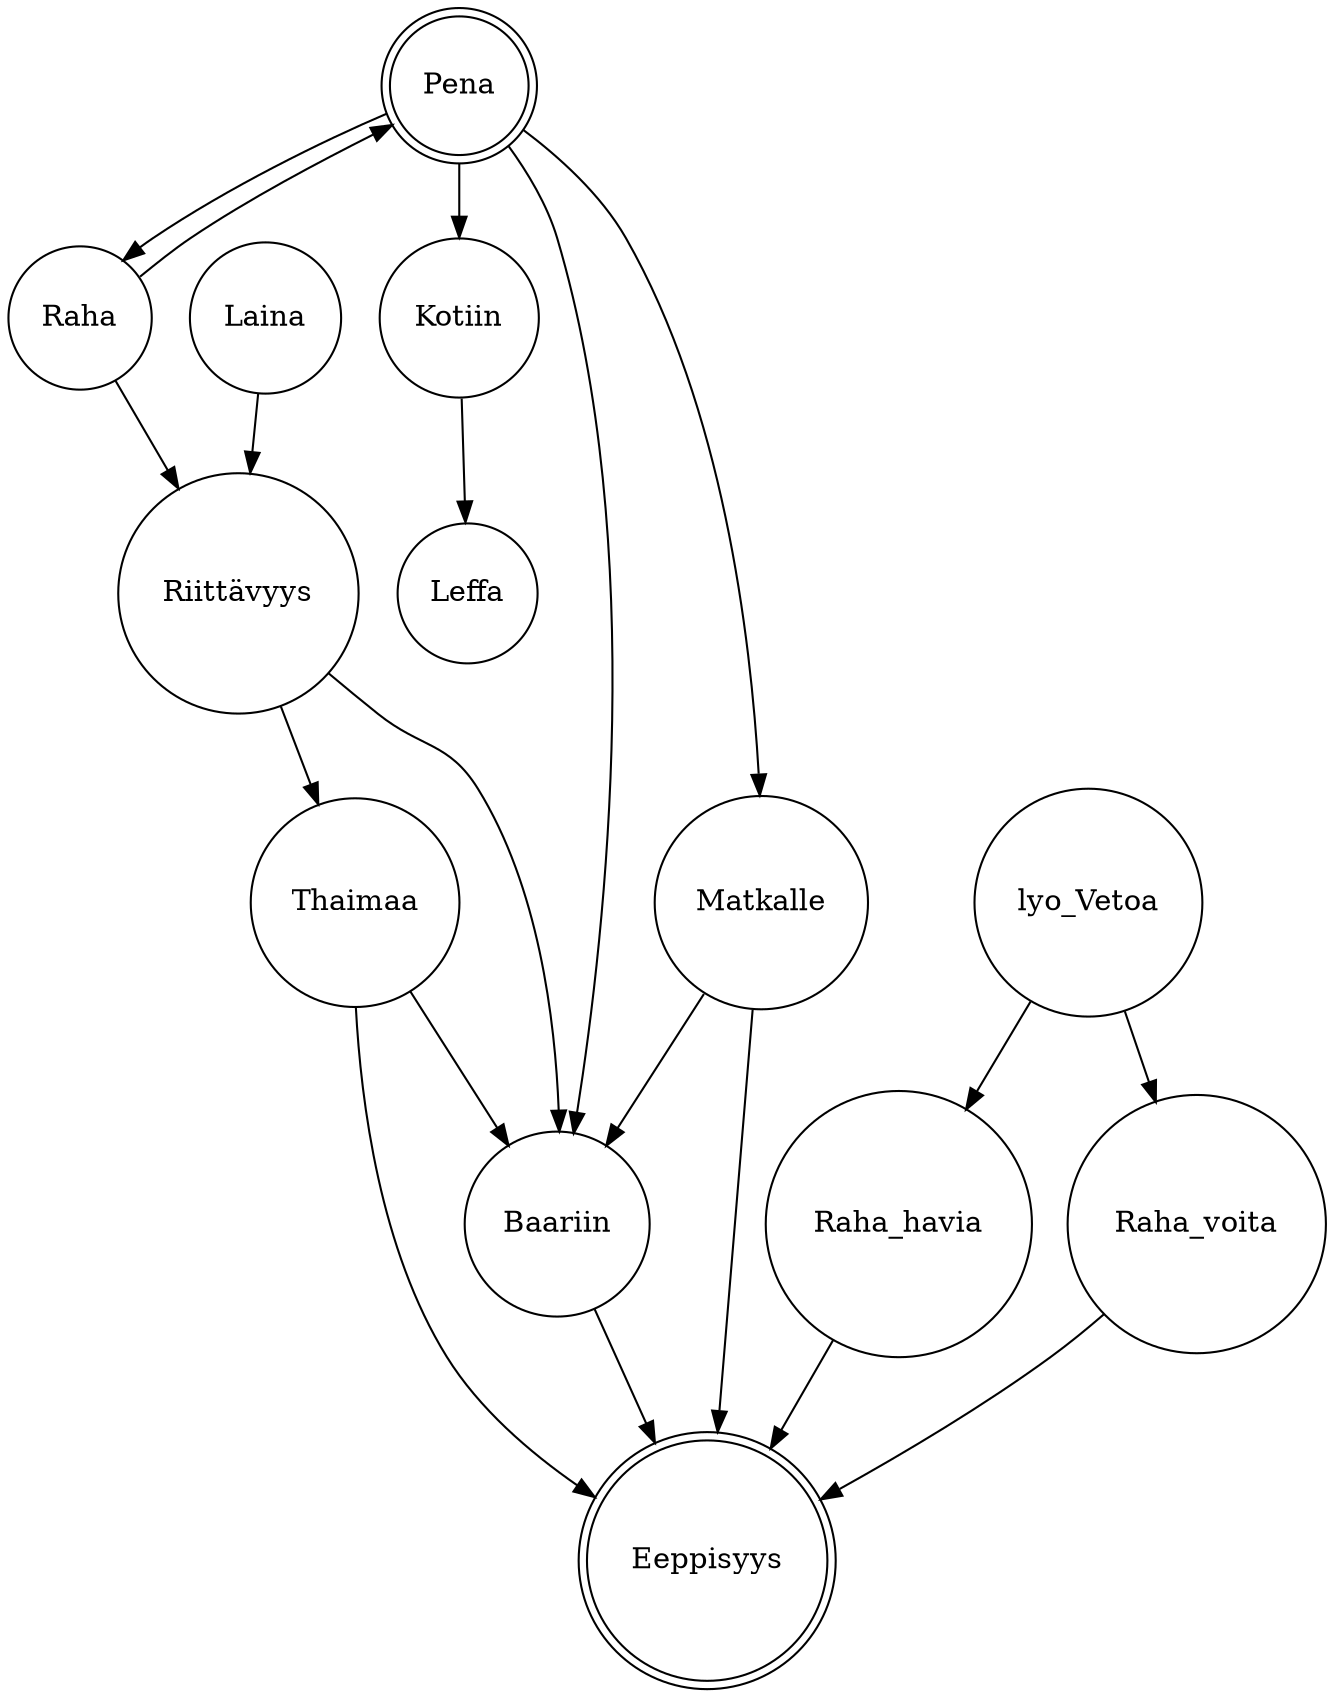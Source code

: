 digraph finite_state_machine {
rankdir=Pena;
node [shape = doublecircle]; Pena; Eeppisyys;
node [shape = circle];
	Pena -> Raha;
	Pena -> Kotiin;
	Pena -> Baariin;
	Pena -> Matkalle;
	Kotiin -> Leffa;
	Raha -> Pena;
	Raha -> Riittävyys;
	lyo_Vetoa -> Raha_havia;
	lyo_Vetoa -> Raha_voita;
	Raha_havia -> Eeppisyys;
	Raha_voita -> Eeppisyys;
	Laina -> Riittävyys;
	Matkalle -> Baariin;
	Matkalle -> Eeppisyys;
	Riittävyys -> Baariin;
	Riittävyys -> Thaimaa;
	Baariin -> Eeppisyys;
	Thaimaa -> Baariin;
	Thaimaa -> Eeppisyys;
}
